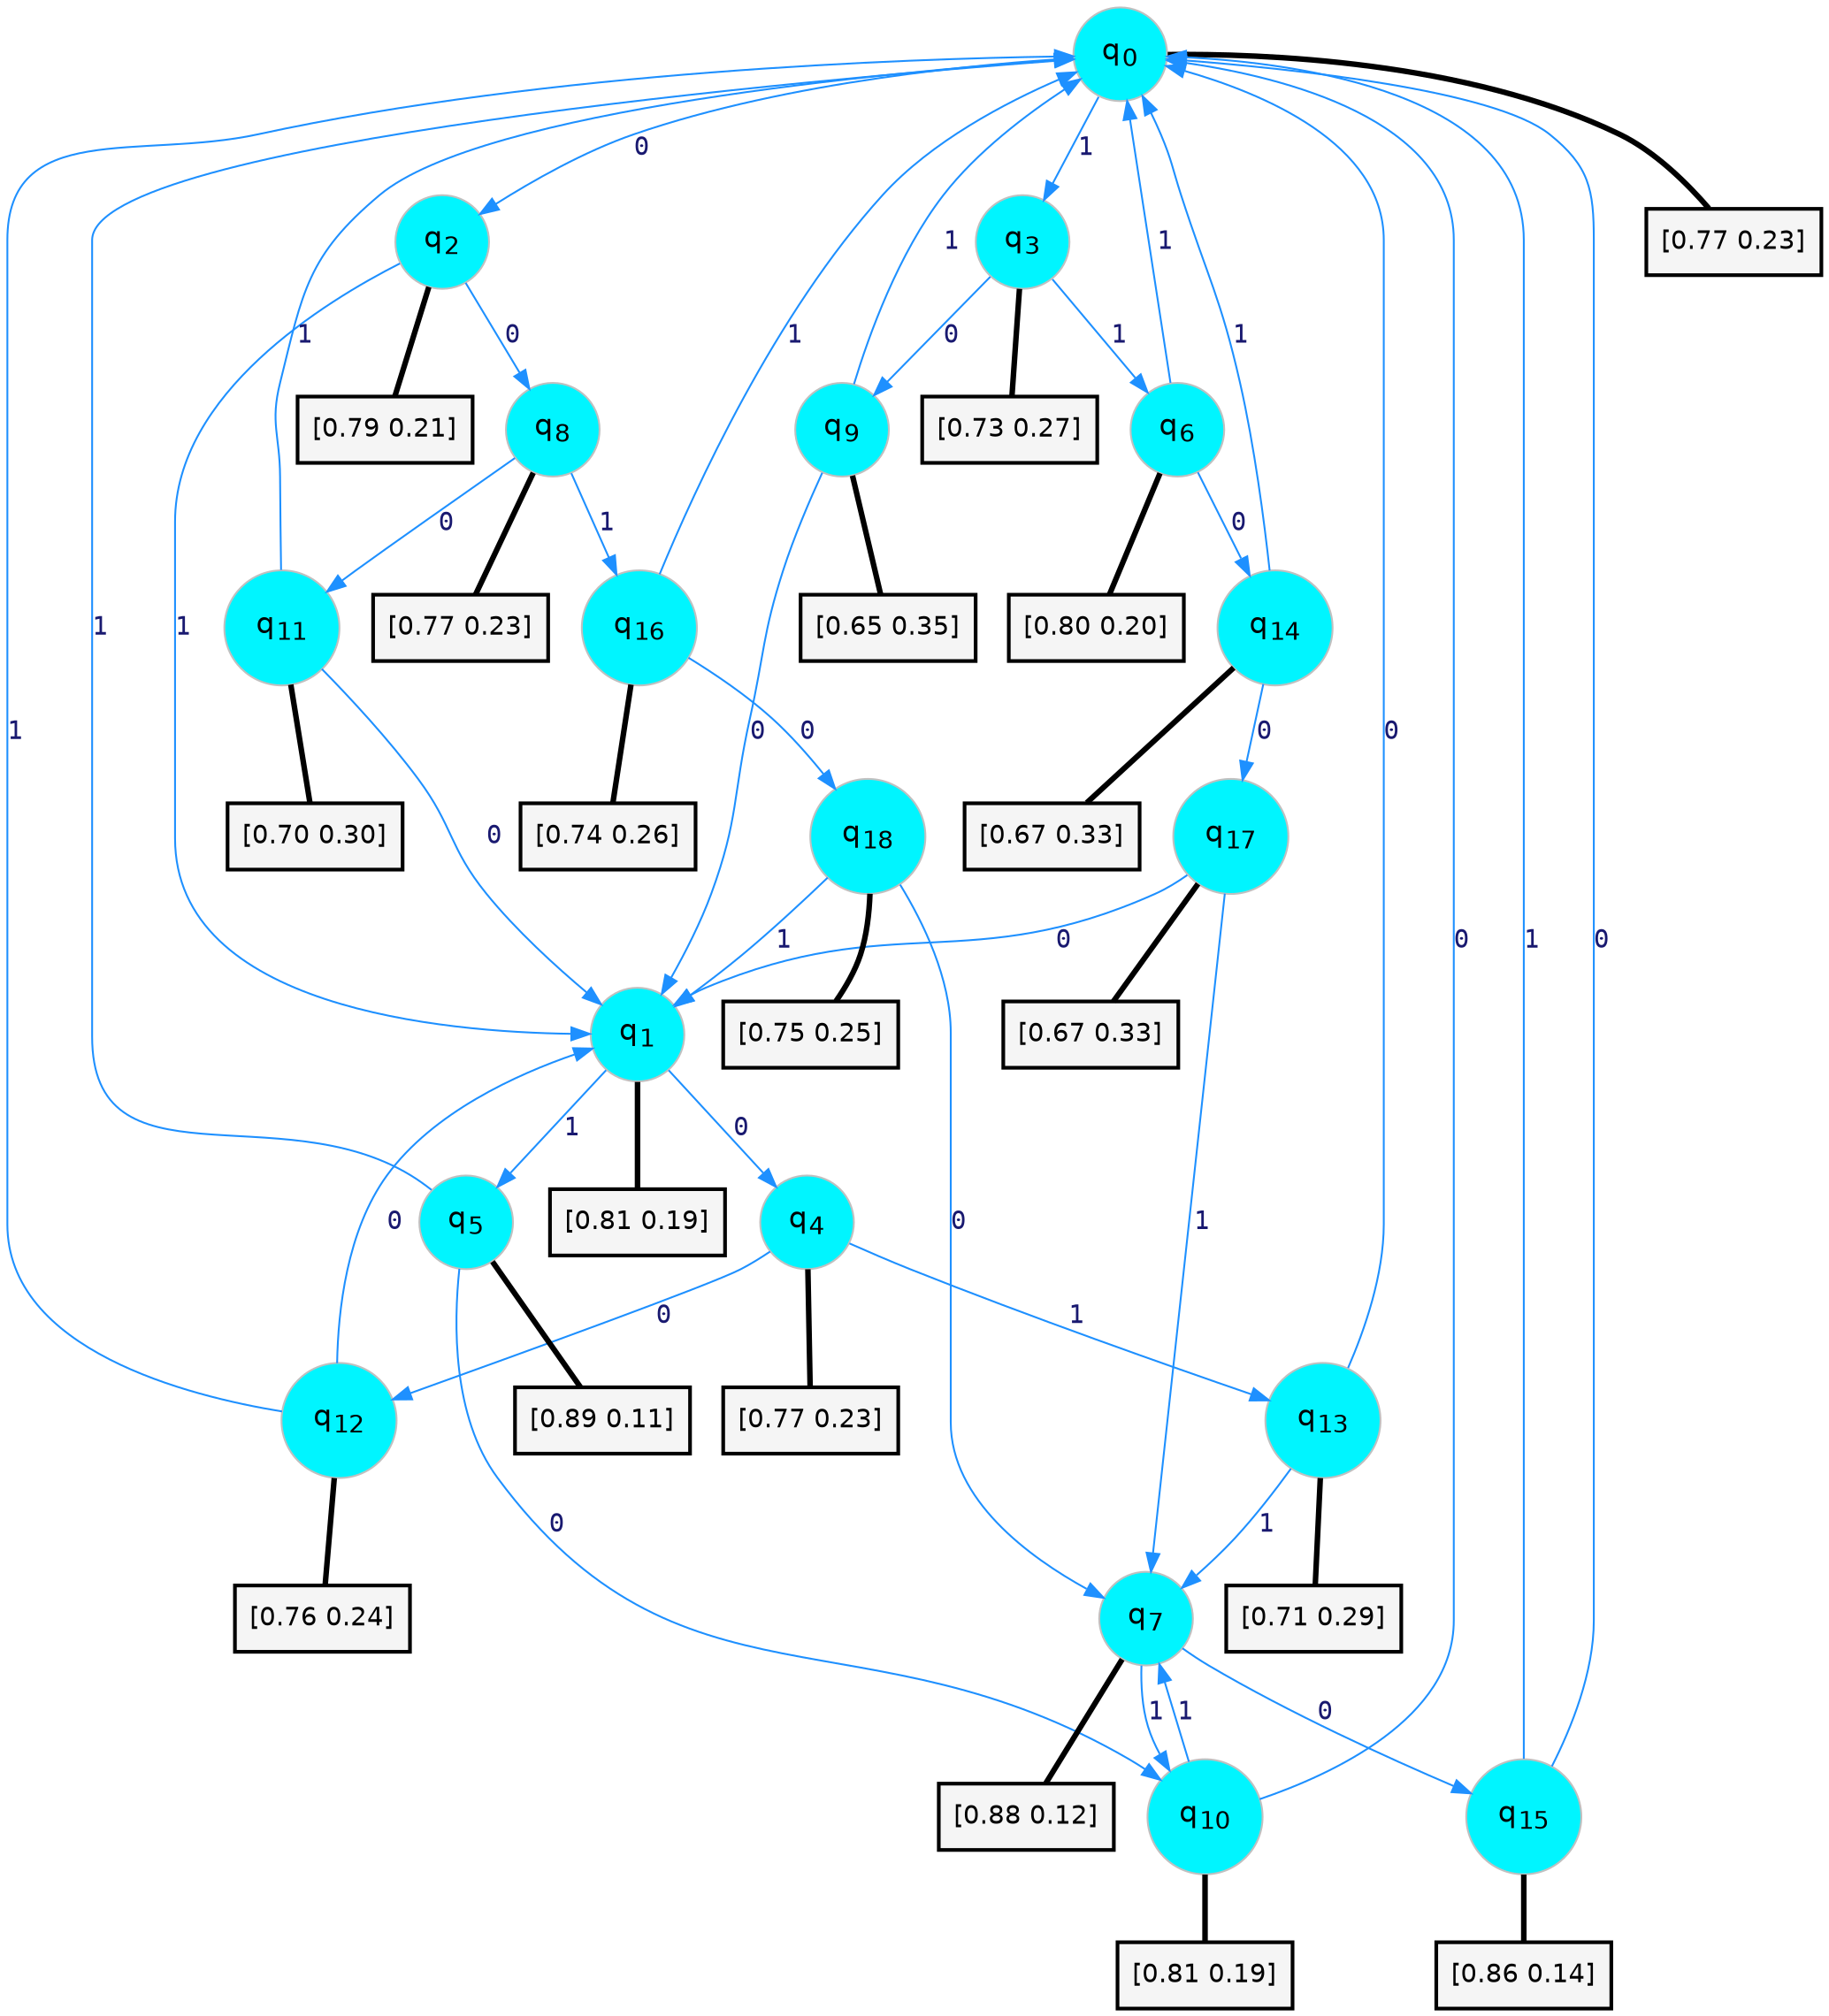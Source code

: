 digraph G {
graph [
bgcolor=transparent, dpi=300, rankdir=TD, size="40,25"];
node [
color=gray, fillcolor=turquoise1, fontcolor=black, fontname=Helvetica, fontsize=16, fontweight=bold, shape=circle, style=filled];
edge [
arrowsize=1, color=dodgerblue1, fontcolor=midnightblue, fontname=courier, fontweight=bold, penwidth=1, style=solid, weight=20];
0[label=<q<SUB>0</SUB>>];
1[label=<q<SUB>1</SUB>>];
2[label=<q<SUB>2</SUB>>];
3[label=<q<SUB>3</SUB>>];
4[label=<q<SUB>4</SUB>>];
5[label=<q<SUB>5</SUB>>];
6[label=<q<SUB>6</SUB>>];
7[label=<q<SUB>7</SUB>>];
8[label=<q<SUB>8</SUB>>];
9[label=<q<SUB>9</SUB>>];
10[label=<q<SUB>10</SUB>>];
11[label=<q<SUB>11</SUB>>];
12[label=<q<SUB>12</SUB>>];
13[label=<q<SUB>13</SUB>>];
14[label=<q<SUB>14</SUB>>];
15[label=<q<SUB>15</SUB>>];
16[label=<q<SUB>16</SUB>>];
17[label=<q<SUB>17</SUB>>];
18[label=<q<SUB>18</SUB>>];
19[label="[0.77 0.23]", shape=box,fontcolor=black, fontname=Helvetica, fontsize=14, penwidth=2, fillcolor=whitesmoke,color=black];
20[label="[0.81 0.19]", shape=box,fontcolor=black, fontname=Helvetica, fontsize=14, penwidth=2, fillcolor=whitesmoke,color=black];
21[label="[0.79 0.21]", shape=box,fontcolor=black, fontname=Helvetica, fontsize=14, penwidth=2, fillcolor=whitesmoke,color=black];
22[label="[0.73 0.27]", shape=box,fontcolor=black, fontname=Helvetica, fontsize=14, penwidth=2, fillcolor=whitesmoke,color=black];
23[label="[0.77 0.23]", shape=box,fontcolor=black, fontname=Helvetica, fontsize=14, penwidth=2, fillcolor=whitesmoke,color=black];
24[label="[0.89 0.11]", shape=box,fontcolor=black, fontname=Helvetica, fontsize=14, penwidth=2, fillcolor=whitesmoke,color=black];
25[label="[0.80 0.20]", shape=box,fontcolor=black, fontname=Helvetica, fontsize=14, penwidth=2, fillcolor=whitesmoke,color=black];
26[label="[0.88 0.12]", shape=box,fontcolor=black, fontname=Helvetica, fontsize=14, penwidth=2, fillcolor=whitesmoke,color=black];
27[label="[0.77 0.23]", shape=box,fontcolor=black, fontname=Helvetica, fontsize=14, penwidth=2, fillcolor=whitesmoke,color=black];
28[label="[0.65 0.35]", shape=box,fontcolor=black, fontname=Helvetica, fontsize=14, penwidth=2, fillcolor=whitesmoke,color=black];
29[label="[0.81 0.19]", shape=box,fontcolor=black, fontname=Helvetica, fontsize=14, penwidth=2, fillcolor=whitesmoke,color=black];
30[label="[0.70 0.30]", shape=box,fontcolor=black, fontname=Helvetica, fontsize=14, penwidth=2, fillcolor=whitesmoke,color=black];
31[label="[0.76 0.24]", shape=box,fontcolor=black, fontname=Helvetica, fontsize=14, penwidth=2, fillcolor=whitesmoke,color=black];
32[label="[0.71 0.29]", shape=box,fontcolor=black, fontname=Helvetica, fontsize=14, penwidth=2, fillcolor=whitesmoke,color=black];
33[label="[0.67 0.33]", shape=box,fontcolor=black, fontname=Helvetica, fontsize=14, penwidth=2, fillcolor=whitesmoke,color=black];
34[label="[0.86 0.14]", shape=box,fontcolor=black, fontname=Helvetica, fontsize=14, penwidth=2, fillcolor=whitesmoke,color=black];
35[label="[0.74 0.26]", shape=box,fontcolor=black, fontname=Helvetica, fontsize=14, penwidth=2, fillcolor=whitesmoke,color=black];
36[label="[0.67 0.33]", shape=box,fontcolor=black, fontname=Helvetica, fontsize=14, penwidth=2, fillcolor=whitesmoke,color=black];
37[label="[0.75 0.25]", shape=box,fontcolor=black, fontname=Helvetica, fontsize=14, penwidth=2, fillcolor=whitesmoke,color=black];
0->2 [label=0];
0->3 [label=1];
0->19 [arrowhead=none, penwidth=3,color=black];
1->4 [label=0];
1->5 [label=1];
1->20 [arrowhead=none, penwidth=3,color=black];
2->8 [label=0];
2->1 [label=1];
2->21 [arrowhead=none, penwidth=3,color=black];
3->9 [label=0];
3->6 [label=1];
3->22 [arrowhead=none, penwidth=3,color=black];
4->12 [label=0];
4->13 [label=1];
4->23 [arrowhead=none, penwidth=3,color=black];
5->10 [label=0];
5->0 [label=1];
5->24 [arrowhead=none, penwidth=3,color=black];
6->14 [label=0];
6->0 [label=1];
6->25 [arrowhead=none, penwidth=3,color=black];
7->15 [label=0];
7->10 [label=1];
7->26 [arrowhead=none, penwidth=3,color=black];
8->11 [label=0];
8->16 [label=1];
8->27 [arrowhead=none, penwidth=3,color=black];
9->1 [label=0];
9->0 [label=1];
9->28 [arrowhead=none, penwidth=3,color=black];
10->0 [label=0];
10->7 [label=1];
10->29 [arrowhead=none, penwidth=3,color=black];
11->1 [label=0];
11->0 [label=1];
11->30 [arrowhead=none, penwidth=3,color=black];
12->1 [label=0];
12->0 [label=1];
12->31 [arrowhead=none, penwidth=3,color=black];
13->0 [label=0];
13->7 [label=1];
13->32 [arrowhead=none, penwidth=3,color=black];
14->17 [label=0];
14->0 [label=1];
14->33 [arrowhead=none, penwidth=3,color=black];
15->0 [label=0];
15->0 [label=1];
15->34 [arrowhead=none, penwidth=3,color=black];
16->18 [label=0];
16->0 [label=1];
16->35 [arrowhead=none, penwidth=3,color=black];
17->1 [label=0];
17->7 [label=1];
17->36 [arrowhead=none, penwidth=3,color=black];
18->7 [label=0];
18->1 [label=1];
18->37 [arrowhead=none, penwidth=3,color=black];
}
